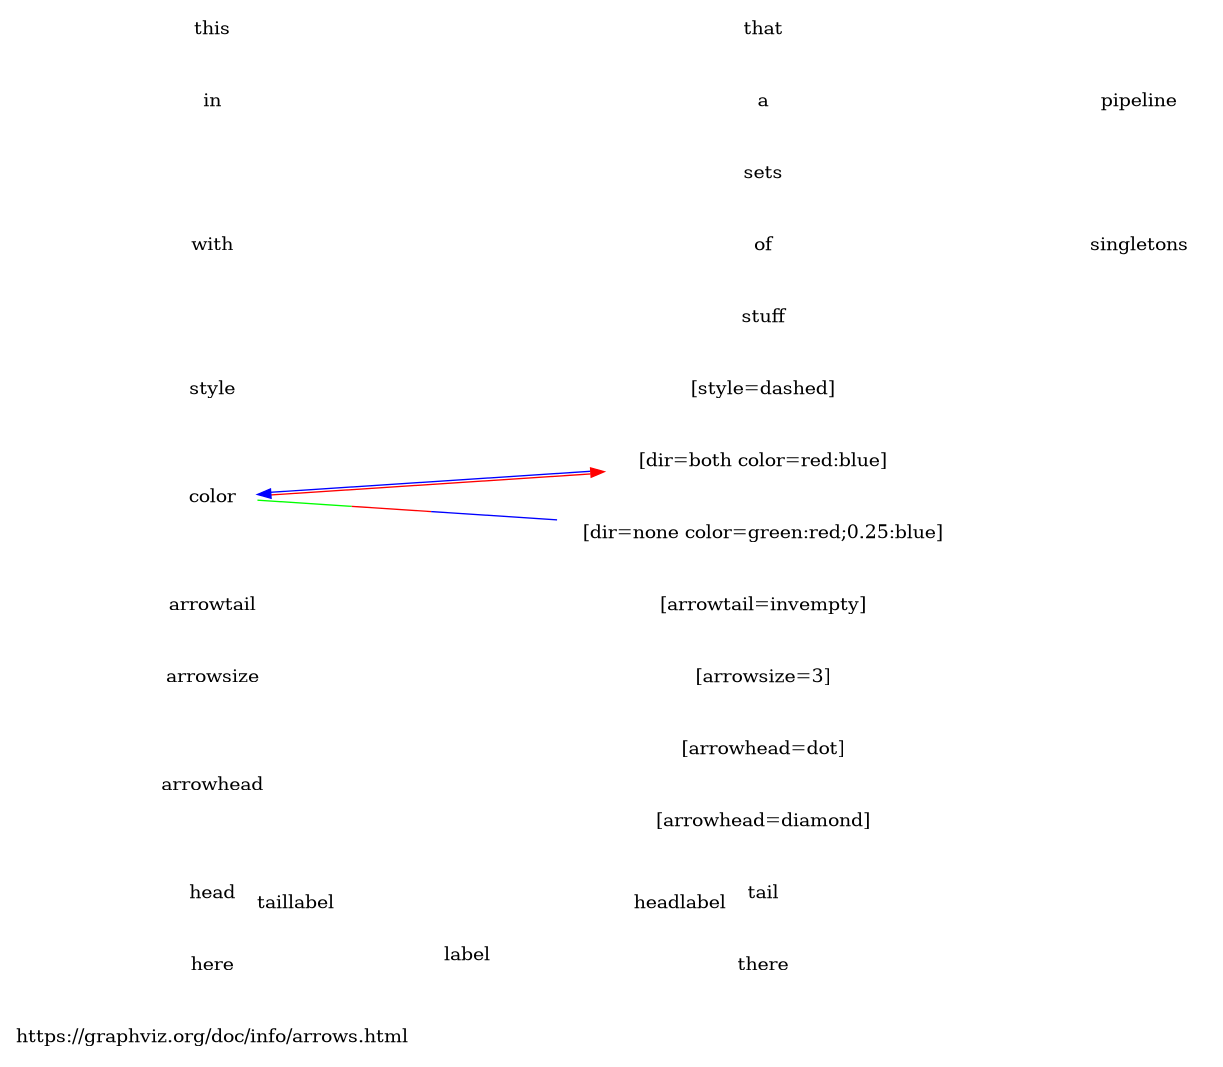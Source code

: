 @startuml
digraph G {
     
  bgcolor="transparent"
  node[style=filled color=white]
  edge[color=white]
     
     

rankdir=LR

title[label="https://graphviz.org/doc/info/arrows.html" URL="https://graphviz.org/doc/info/arrows.html" shape=none]

here -> there [label=label]
head -> tail [taillabel=taillabel headlabel=headlabel]

arrowhead -> "[arrowhead=dot]" [arrowhead=dot]
arrowhead -> "[arrowhead=diamond]" [arrowhead=diamond]
arrowsize -> "[arrowsize=3]" [arrowsize=3]
arrowtail-> "[arrowtail=invempty]" [arrowhead="invempty"]
color -> "[dir=both color=red:blue]" [dir=both color="red:blue"]
style -> "[style=dashed]" [style=dashed]
color -> "[dir=none color=green:red;0.25:blue]" [dir=none color="green:red;0.25:blue"]

with -> {sets, of, stuff} -> {singletons}
in -> a -> pipeline
this -> that

}

@enduml
